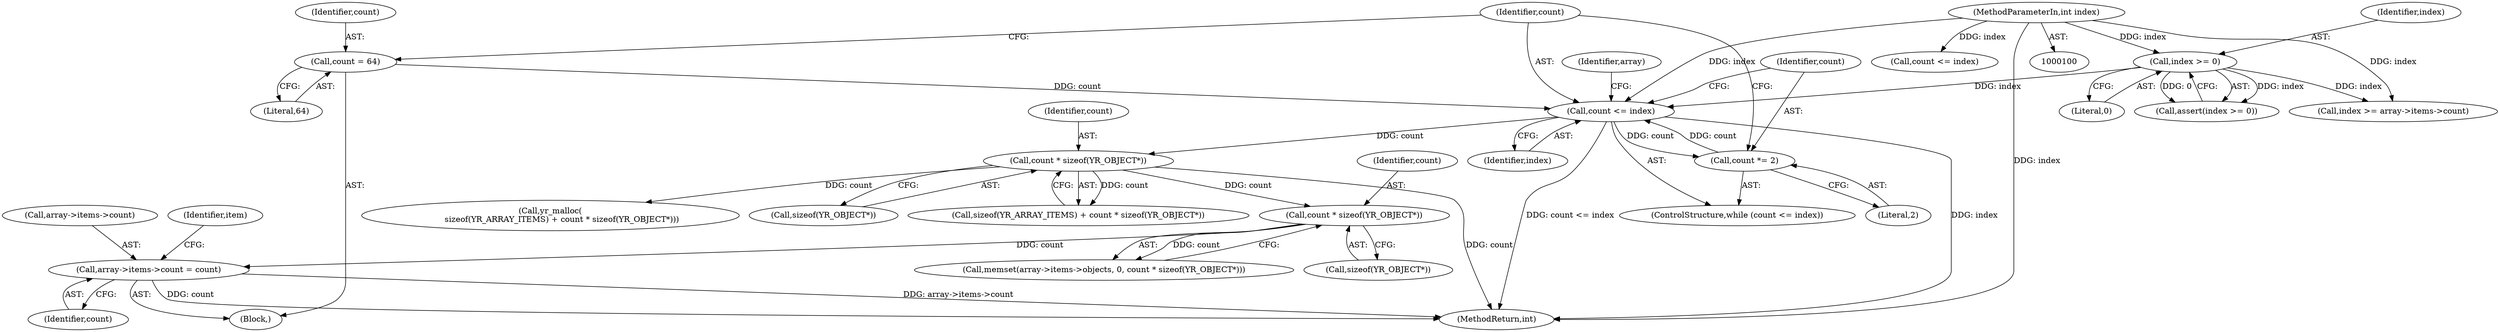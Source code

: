 digraph "0_yara_4a342f01e5439b9bb901aff1c6c23c536baeeb3f_0@pointer" {
"1000172" [label="(Call,array->items->count = count)"];
"1000168" [label="(Call,count * sizeof(YR_OBJECT*))"];
"1000149" [label="(Call,count * sizeof(YR_OBJECT*))"];
"1000133" [label="(Call,count <= index)"];
"1000129" [label="(Call,count = 64)"];
"1000136" [label="(Call,count *= 2)"];
"1000109" [label="(Call,index >= 0)"];
"1000103" [label="(MethodParameterIn,int index)"];
"1000169" [label="(Identifier,count)"];
"1000172" [label="(Call,array->items->count = count)"];
"1000199" [label="(Call,count <= index)"];
"1000178" [label="(Identifier,count)"];
"1000146" [label="(Call,sizeof(YR_ARRAY_ITEMS) + count * sizeof(YR_OBJECT*))"];
"1000108" [label="(Call,assert(index >= 0))"];
"1000150" [label="(Identifier,count)"];
"1000138" [label="(Literal,2)"];
"1000141" [label="(Identifier,array)"];
"1000149" [label="(Call,count * sizeof(YR_OBJECT*))"];
"1000261" [label="(Identifier,item)"];
"1000181" [label="(Call,index >= array->items->count)"];
"1000130" [label="(Identifier,count)"];
"1000151" [label="(Call,sizeof(YR_OBJECT*))"];
"1000134" [label="(Identifier,count)"];
"1000111" [label="(Literal,0)"];
"1000110" [label="(Identifier,index)"];
"1000135" [label="(Identifier,index)"];
"1000137" [label="(Identifier,count)"];
"1000168" [label="(Call,count * sizeof(YR_OBJECT*))"];
"1000133" [label="(Call,count <= index)"];
"1000173" [label="(Call,array->items->count)"];
"1000103" [label="(MethodParameterIn,int index)"];
"1000170" [label="(Call,sizeof(YR_OBJECT*))"];
"1000161" [label="(Call,memset(array->items->objects, 0, count * sizeof(YR_OBJECT*)))"];
"1000136" [label="(Call,count *= 2)"];
"1000129" [label="(Call,count = 64)"];
"1000145" [label="(Call,yr_malloc(\n         sizeof(YR_ARRAY_ITEMS) + count * sizeof(YR_OBJECT*)))"];
"1000275" [label="(MethodReturn,int)"];
"1000109" [label="(Call,index >= 0)"];
"1000132" [label="(ControlStructure,while (count <= index))"];
"1000128" [label="(Block,)"];
"1000131" [label="(Literal,64)"];
"1000172" -> "1000128"  [label="AST: "];
"1000172" -> "1000178"  [label="CFG: "];
"1000173" -> "1000172"  [label="AST: "];
"1000178" -> "1000172"  [label="AST: "];
"1000261" -> "1000172"  [label="CFG: "];
"1000172" -> "1000275"  [label="DDG: count"];
"1000172" -> "1000275"  [label="DDG: array->items->count"];
"1000168" -> "1000172"  [label="DDG: count"];
"1000168" -> "1000161"  [label="AST: "];
"1000168" -> "1000170"  [label="CFG: "];
"1000169" -> "1000168"  [label="AST: "];
"1000170" -> "1000168"  [label="AST: "];
"1000161" -> "1000168"  [label="CFG: "];
"1000168" -> "1000161"  [label="DDG: count"];
"1000149" -> "1000168"  [label="DDG: count"];
"1000149" -> "1000146"  [label="AST: "];
"1000149" -> "1000151"  [label="CFG: "];
"1000150" -> "1000149"  [label="AST: "];
"1000151" -> "1000149"  [label="AST: "];
"1000146" -> "1000149"  [label="CFG: "];
"1000149" -> "1000275"  [label="DDG: count"];
"1000149" -> "1000145"  [label="DDG: count"];
"1000149" -> "1000146"  [label="DDG: count"];
"1000133" -> "1000149"  [label="DDG: count"];
"1000133" -> "1000132"  [label="AST: "];
"1000133" -> "1000135"  [label="CFG: "];
"1000134" -> "1000133"  [label="AST: "];
"1000135" -> "1000133"  [label="AST: "];
"1000137" -> "1000133"  [label="CFG: "];
"1000141" -> "1000133"  [label="CFG: "];
"1000133" -> "1000275"  [label="DDG: count <= index"];
"1000133" -> "1000275"  [label="DDG: index"];
"1000129" -> "1000133"  [label="DDG: count"];
"1000136" -> "1000133"  [label="DDG: count"];
"1000109" -> "1000133"  [label="DDG: index"];
"1000103" -> "1000133"  [label="DDG: index"];
"1000133" -> "1000136"  [label="DDG: count"];
"1000129" -> "1000128"  [label="AST: "];
"1000129" -> "1000131"  [label="CFG: "];
"1000130" -> "1000129"  [label="AST: "];
"1000131" -> "1000129"  [label="AST: "];
"1000134" -> "1000129"  [label="CFG: "];
"1000136" -> "1000132"  [label="AST: "];
"1000136" -> "1000138"  [label="CFG: "];
"1000137" -> "1000136"  [label="AST: "];
"1000138" -> "1000136"  [label="AST: "];
"1000134" -> "1000136"  [label="CFG: "];
"1000109" -> "1000108"  [label="AST: "];
"1000109" -> "1000111"  [label="CFG: "];
"1000110" -> "1000109"  [label="AST: "];
"1000111" -> "1000109"  [label="AST: "];
"1000108" -> "1000109"  [label="CFG: "];
"1000109" -> "1000108"  [label="DDG: index"];
"1000109" -> "1000108"  [label="DDG: 0"];
"1000103" -> "1000109"  [label="DDG: index"];
"1000109" -> "1000181"  [label="DDG: index"];
"1000103" -> "1000100"  [label="AST: "];
"1000103" -> "1000275"  [label="DDG: index"];
"1000103" -> "1000181"  [label="DDG: index"];
"1000103" -> "1000199"  [label="DDG: index"];
}
